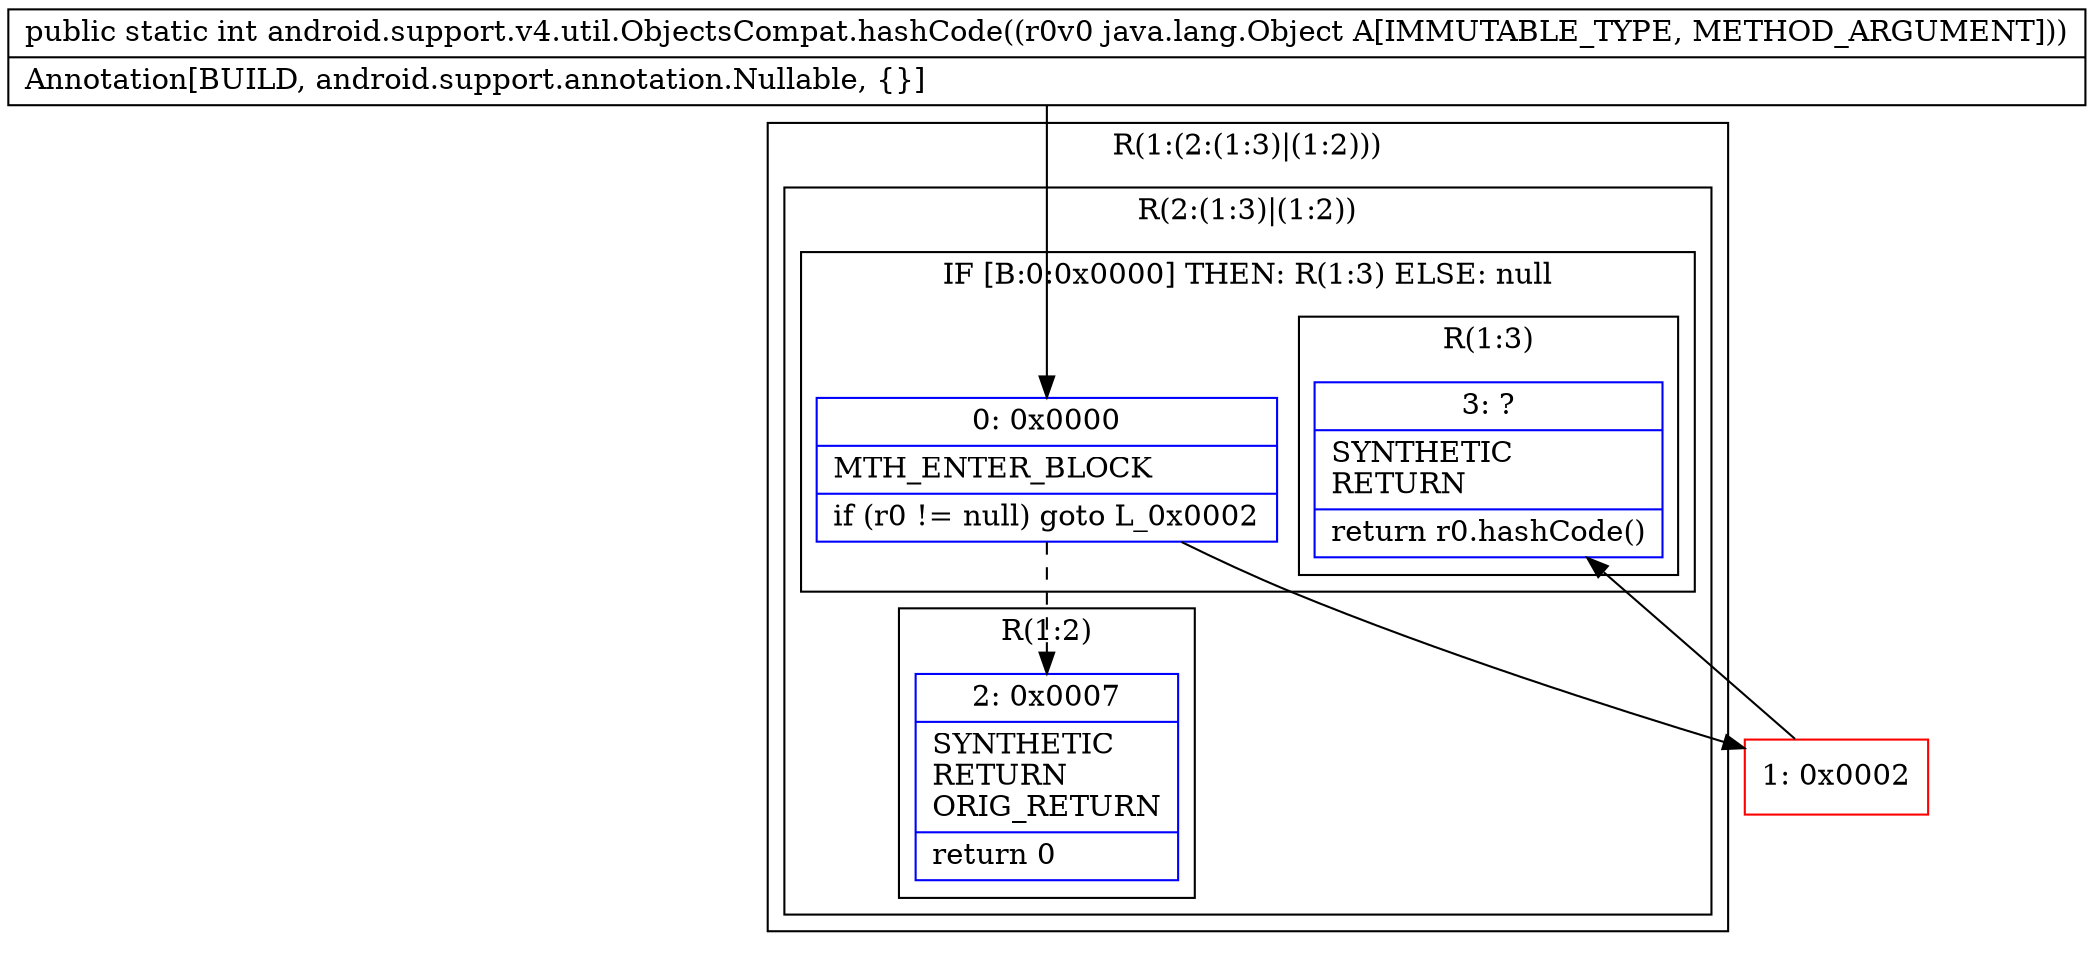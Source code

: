 digraph "CFG forandroid.support.v4.util.ObjectsCompat.hashCode(Ljava\/lang\/Object;)I" {
subgraph cluster_Region_1527690305 {
label = "R(1:(2:(1:3)|(1:2)))";
node [shape=record,color=blue];
subgraph cluster_Region_1414427156 {
label = "R(2:(1:3)|(1:2))";
node [shape=record,color=blue];
subgraph cluster_IfRegion_23828110 {
label = "IF [B:0:0x0000] THEN: R(1:3) ELSE: null";
node [shape=record,color=blue];
Node_0 [shape=record,label="{0\:\ 0x0000|MTH_ENTER_BLOCK\l|if (r0 != null) goto L_0x0002\l}"];
subgraph cluster_Region_2084482051 {
label = "R(1:3)";
node [shape=record,color=blue];
Node_3 [shape=record,label="{3\:\ ?|SYNTHETIC\lRETURN\l|return r0.hashCode()\l}"];
}
}
subgraph cluster_Region_1388094329 {
label = "R(1:2)";
node [shape=record,color=blue];
Node_2 [shape=record,label="{2\:\ 0x0007|SYNTHETIC\lRETURN\lORIG_RETURN\l|return 0\l}"];
}
}
}
Node_1 [shape=record,color=red,label="{1\:\ 0x0002}"];
MethodNode[shape=record,label="{public static int android.support.v4.util.ObjectsCompat.hashCode((r0v0 java.lang.Object A[IMMUTABLE_TYPE, METHOD_ARGUMENT]))  | Annotation[BUILD, android.support.annotation.Nullable, \{\}]\l}"];
MethodNode -> Node_0;
Node_0 -> Node_1;
Node_0 -> Node_2[style=dashed];
Node_1 -> Node_3;
}

